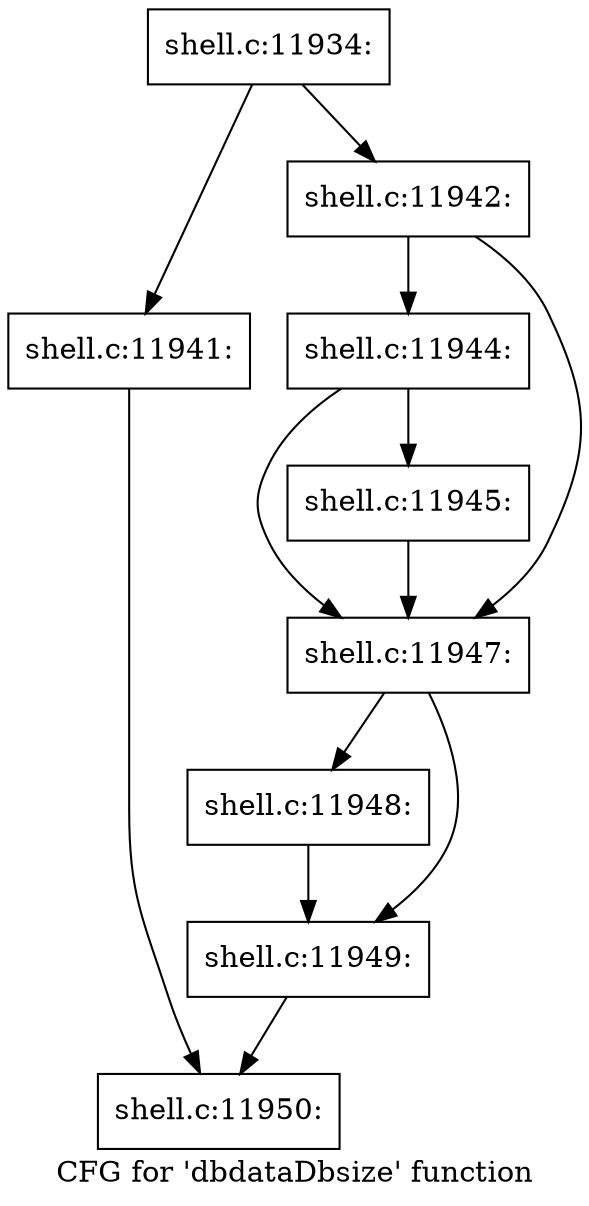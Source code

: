 digraph "CFG for 'dbdataDbsize' function" {
	label="CFG for 'dbdataDbsize' function";

	Node0x560276d21cd0 [shape=record,label="{shell.c:11934:}"];
	Node0x560276d21cd0 -> Node0x560276d2eb00;
	Node0x560276d21cd0 -> Node0x560276d2eb50;
	Node0x560276d2eb00 [shape=record,label="{shell.c:11941:}"];
	Node0x560276d2eb00 -> Node0x560276d24e10;
	Node0x560276d2eb50 [shape=record,label="{shell.c:11942:}"];
	Node0x560276d2eb50 -> Node0x560276d2f6d0;
	Node0x560276d2eb50 -> Node0x560276d2f680;
	Node0x560276d2f6d0 [shape=record,label="{shell.c:11944:}"];
	Node0x560276d2f6d0 -> Node0x560276d2f390;
	Node0x560276d2f6d0 -> Node0x560276d2f680;
	Node0x560276d2f390 [shape=record,label="{shell.c:11945:}"];
	Node0x560276d2f390 -> Node0x560276d2f680;
	Node0x560276d2f680 [shape=record,label="{shell.c:11947:}"];
	Node0x560276d2f680 -> Node0x560276d30520;
	Node0x560276d2f680 -> Node0x560276d30570;
	Node0x560276d30520 [shape=record,label="{shell.c:11948:}"];
	Node0x560276d30520 -> Node0x560276d30570;
	Node0x560276d30570 [shape=record,label="{shell.c:11949:}"];
	Node0x560276d30570 -> Node0x560276d24e10;
	Node0x560276d24e10 [shape=record,label="{shell.c:11950:}"];
}
